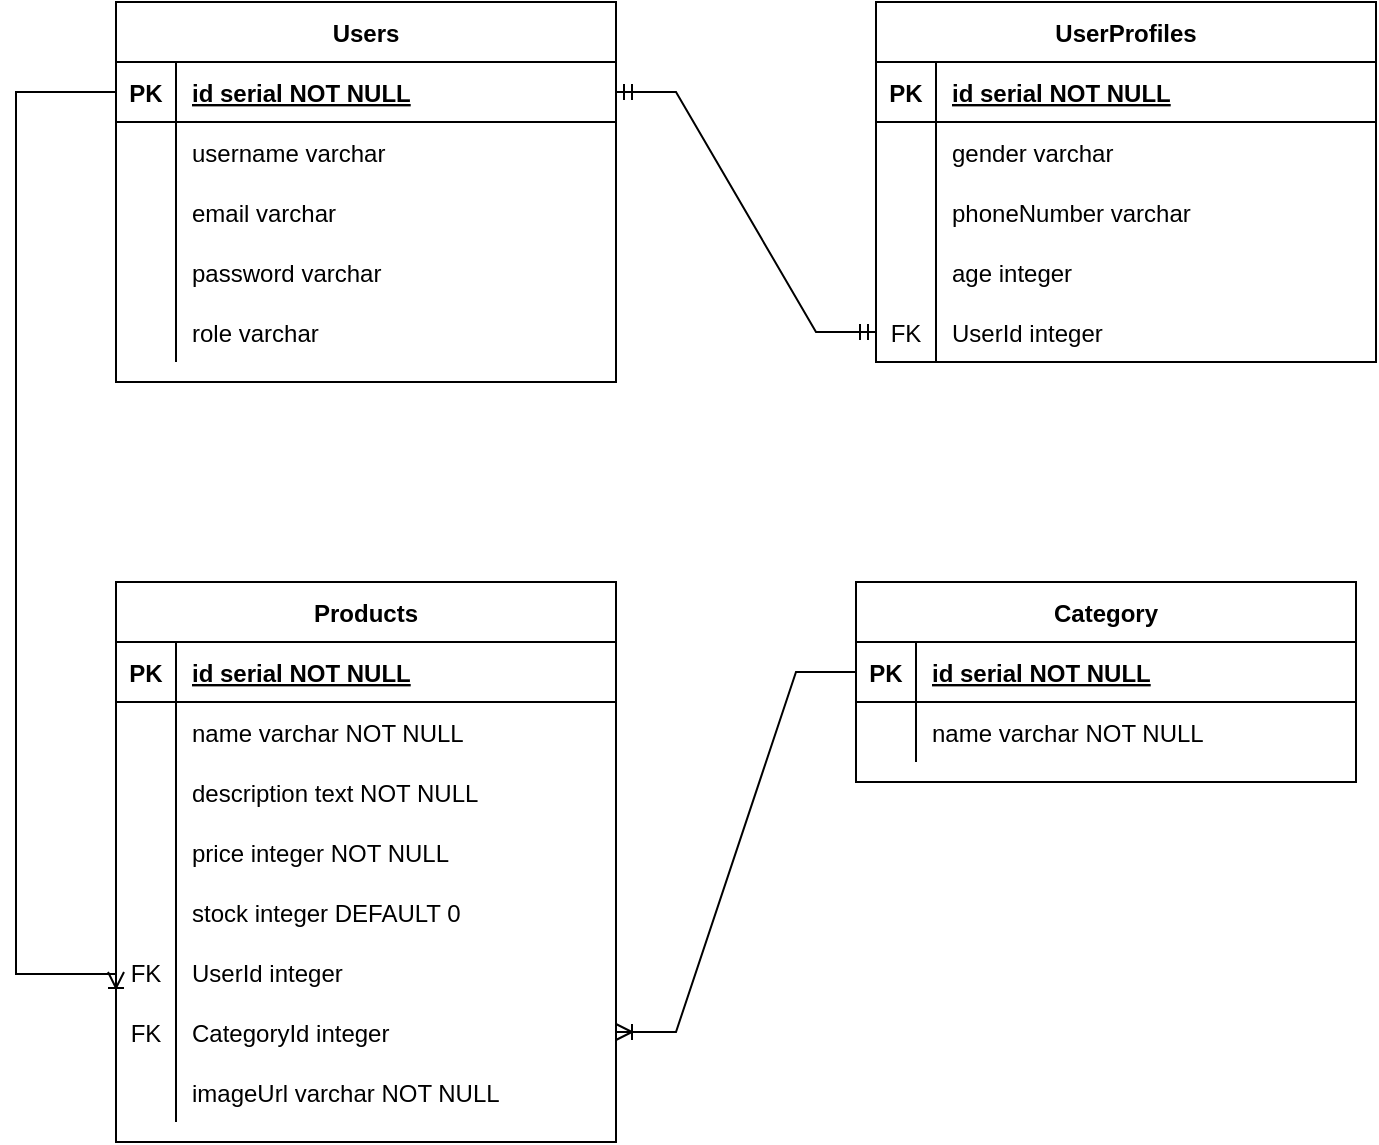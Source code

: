 <mxfile version="20.3.0" type="device"><diagram id="R2lEEEUBdFMjLlhIrx00" name="Page-1"><mxGraphModel dx="1377" dy="638" grid="1" gridSize="10" guides="1" tooltips="1" connect="1" arrows="1" fold="1" page="1" pageScale="1" pageWidth="850" pageHeight="1100" math="0" shadow="0" extFonts="Permanent Marker^https://fonts.googleapis.com/css?family=Permanent+Marker"><root><mxCell id="0"/><mxCell id="1" parent="0"/><mxCell id="C-vyLk0tnHw3VtMMgP7b-23" value="Users" style="shape=table;startSize=30;container=1;collapsible=1;childLayout=tableLayout;fixedRows=1;rowLines=0;fontStyle=1;align=center;resizeLast=1;" parent="1" vertex="1"><mxGeometry x="120" y="120" width="250" height="190" as="geometry"/></mxCell><mxCell id="C-vyLk0tnHw3VtMMgP7b-24" value="" style="shape=partialRectangle;collapsible=0;dropTarget=0;pointerEvents=0;fillColor=none;points=[[0,0.5],[1,0.5]];portConstraint=eastwest;top=0;left=0;right=0;bottom=1;" parent="C-vyLk0tnHw3VtMMgP7b-23" vertex="1"><mxGeometry y="30" width="250" height="30" as="geometry"/></mxCell><mxCell id="C-vyLk0tnHw3VtMMgP7b-25" value="PK" style="shape=partialRectangle;overflow=hidden;connectable=0;fillColor=none;top=0;left=0;bottom=0;right=0;fontStyle=1;" parent="C-vyLk0tnHw3VtMMgP7b-24" vertex="1"><mxGeometry width="30" height="30" as="geometry"><mxRectangle width="30" height="30" as="alternateBounds"/></mxGeometry></mxCell><mxCell id="C-vyLk0tnHw3VtMMgP7b-26" value="id serial NOT NULL " style="shape=partialRectangle;overflow=hidden;connectable=0;fillColor=none;top=0;left=0;bottom=0;right=0;align=left;spacingLeft=6;fontStyle=5;" parent="C-vyLk0tnHw3VtMMgP7b-24" vertex="1"><mxGeometry x="30" width="220" height="30" as="geometry"><mxRectangle width="220" height="30" as="alternateBounds"/></mxGeometry></mxCell><mxCell id="C-vyLk0tnHw3VtMMgP7b-27" value="" style="shape=partialRectangle;collapsible=0;dropTarget=0;pointerEvents=0;fillColor=none;points=[[0,0.5],[1,0.5]];portConstraint=eastwest;top=0;left=0;right=0;bottom=0;" parent="C-vyLk0tnHw3VtMMgP7b-23" vertex="1"><mxGeometry y="60" width="250" height="30" as="geometry"/></mxCell><mxCell id="C-vyLk0tnHw3VtMMgP7b-28" value="" style="shape=partialRectangle;overflow=hidden;connectable=0;fillColor=none;top=0;left=0;bottom=0;right=0;" parent="C-vyLk0tnHw3VtMMgP7b-27" vertex="1"><mxGeometry width="30" height="30" as="geometry"><mxRectangle width="30" height="30" as="alternateBounds"/></mxGeometry></mxCell><mxCell id="C-vyLk0tnHw3VtMMgP7b-29" value="username varchar" style="shape=partialRectangle;overflow=hidden;connectable=0;fillColor=none;top=0;left=0;bottom=0;right=0;align=left;spacingLeft=6;" parent="C-vyLk0tnHw3VtMMgP7b-27" vertex="1"><mxGeometry x="30" width="220" height="30" as="geometry"><mxRectangle width="220" height="30" as="alternateBounds"/></mxGeometry></mxCell><mxCell id="-gdocYgH8SQRp1aRCTGm-1" value="" style="shape=partialRectangle;collapsible=0;dropTarget=0;pointerEvents=0;fillColor=none;points=[[0,0.5],[1,0.5]];portConstraint=eastwest;top=0;left=0;right=0;bottom=0;" parent="C-vyLk0tnHw3VtMMgP7b-23" vertex="1"><mxGeometry y="90" width="250" height="30" as="geometry"/></mxCell><mxCell id="-gdocYgH8SQRp1aRCTGm-2" value="" style="shape=partialRectangle;overflow=hidden;connectable=0;fillColor=none;top=0;left=0;bottom=0;right=0;" parent="-gdocYgH8SQRp1aRCTGm-1" vertex="1"><mxGeometry width="30" height="30" as="geometry"><mxRectangle width="30" height="30" as="alternateBounds"/></mxGeometry></mxCell><mxCell id="-gdocYgH8SQRp1aRCTGm-3" value="email varchar" style="shape=partialRectangle;overflow=hidden;connectable=0;fillColor=none;top=0;left=0;bottom=0;right=0;align=left;spacingLeft=6;" parent="-gdocYgH8SQRp1aRCTGm-1" vertex="1"><mxGeometry x="30" width="220" height="30" as="geometry"><mxRectangle width="220" height="30" as="alternateBounds"/></mxGeometry></mxCell><mxCell id="-gdocYgH8SQRp1aRCTGm-4" value="" style="shape=partialRectangle;collapsible=0;dropTarget=0;pointerEvents=0;fillColor=none;points=[[0,0.5],[1,0.5]];portConstraint=eastwest;top=0;left=0;right=0;bottom=0;" parent="C-vyLk0tnHw3VtMMgP7b-23" vertex="1"><mxGeometry y="120" width="250" height="30" as="geometry"/></mxCell><mxCell id="-gdocYgH8SQRp1aRCTGm-5" value="" style="shape=partialRectangle;overflow=hidden;connectable=0;fillColor=none;top=0;left=0;bottom=0;right=0;" parent="-gdocYgH8SQRp1aRCTGm-4" vertex="1"><mxGeometry width="30" height="30" as="geometry"><mxRectangle width="30" height="30" as="alternateBounds"/></mxGeometry></mxCell><mxCell id="-gdocYgH8SQRp1aRCTGm-6" value="password varchar" style="shape=partialRectangle;overflow=hidden;connectable=0;fillColor=none;top=0;left=0;bottom=0;right=0;align=left;spacingLeft=6;" parent="-gdocYgH8SQRp1aRCTGm-4" vertex="1"><mxGeometry x="30" width="220" height="30" as="geometry"><mxRectangle width="220" height="30" as="alternateBounds"/></mxGeometry></mxCell><mxCell id="-gdocYgH8SQRp1aRCTGm-7" value="" style="shape=partialRectangle;collapsible=0;dropTarget=0;pointerEvents=0;fillColor=none;points=[[0,0.5],[1,0.5]];portConstraint=eastwest;top=0;left=0;right=0;bottom=0;" parent="C-vyLk0tnHw3VtMMgP7b-23" vertex="1"><mxGeometry y="150" width="250" height="30" as="geometry"/></mxCell><mxCell id="-gdocYgH8SQRp1aRCTGm-8" value="" style="shape=partialRectangle;overflow=hidden;connectable=0;fillColor=none;top=0;left=0;bottom=0;right=0;" parent="-gdocYgH8SQRp1aRCTGm-7" vertex="1"><mxGeometry width="30" height="30" as="geometry"><mxRectangle width="30" height="30" as="alternateBounds"/></mxGeometry></mxCell><mxCell id="-gdocYgH8SQRp1aRCTGm-9" value="role varchar" style="shape=partialRectangle;overflow=hidden;connectable=0;fillColor=none;top=0;left=0;bottom=0;right=0;align=left;spacingLeft=6;" parent="-gdocYgH8SQRp1aRCTGm-7" vertex="1"><mxGeometry x="30" width="220" height="30" as="geometry"><mxRectangle width="220" height="30" as="alternateBounds"/></mxGeometry></mxCell><mxCell id="-gdocYgH8SQRp1aRCTGm-10" value="UserProfiles" style="shape=table;startSize=30;container=1;collapsible=1;childLayout=tableLayout;fixedRows=1;rowLines=0;fontStyle=1;align=center;resizeLast=1;" parent="1" vertex="1"><mxGeometry x="500" y="120" width="250" height="180" as="geometry"/></mxCell><mxCell id="-gdocYgH8SQRp1aRCTGm-11" value="" style="shape=partialRectangle;collapsible=0;dropTarget=0;pointerEvents=0;fillColor=none;points=[[0,0.5],[1,0.5]];portConstraint=eastwest;top=0;left=0;right=0;bottom=1;" parent="-gdocYgH8SQRp1aRCTGm-10" vertex="1"><mxGeometry y="30" width="250" height="30" as="geometry"/></mxCell><mxCell id="-gdocYgH8SQRp1aRCTGm-12" value="PK" style="shape=partialRectangle;overflow=hidden;connectable=0;fillColor=none;top=0;left=0;bottom=0;right=0;fontStyle=1;" parent="-gdocYgH8SQRp1aRCTGm-11" vertex="1"><mxGeometry width="30" height="30" as="geometry"><mxRectangle width="30" height="30" as="alternateBounds"/></mxGeometry></mxCell><mxCell id="-gdocYgH8SQRp1aRCTGm-13" value="id serial NOT NULL " style="shape=partialRectangle;overflow=hidden;connectable=0;fillColor=none;top=0;left=0;bottom=0;right=0;align=left;spacingLeft=6;fontStyle=5;" parent="-gdocYgH8SQRp1aRCTGm-11" vertex="1"><mxGeometry x="30" width="220" height="30" as="geometry"><mxRectangle width="220" height="30" as="alternateBounds"/></mxGeometry></mxCell><mxCell id="-gdocYgH8SQRp1aRCTGm-14" value="" style="shape=partialRectangle;collapsible=0;dropTarget=0;pointerEvents=0;fillColor=none;points=[[0,0.5],[1,0.5]];portConstraint=eastwest;top=0;left=0;right=0;bottom=0;" parent="-gdocYgH8SQRp1aRCTGm-10" vertex="1"><mxGeometry y="60" width="250" height="30" as="geometry"/></mxCell><mxCell id="-gdocYgH8SQRp1aRCTGm-15" value="" style="shape=partialRectangle;overflow=hidden;connectable=0;fillColor=none;top=0;left=0;bottom=0;right=0;" parent="-gdocYgH8SQRp1aRCTGm-14" vertex="1"><mxGeometry width="30" height="30" as="geometry"><mxRectangle width="30" height="30" as="alternateBounds"/></mxGeometry></mxCell><mxCell id="-gdocYgH8SQRp1aRCTGm-16" value="gender varchar" style="shape=partialRectangle;overflow=hidden;connectable=0;fillColor=none;top=0;left=0;bottom=0;right=0;align=left;spacingLeft=6;" parent="-gdocYgH8SQRp1aRCTGm-14" vertex="1"><mxGeometry x="30" width="220" height="30" as="geometry"><mxRectangle width="220" height="30" as="alternateBounds"/></mxGeometry></mxCell><mxCell id="-gdocYgH8SQRp1aRCTGm-17" value="" style="shape=partialRectangle;collapsible=0;dropTarget=0;pointerEvents=0;fillColor=none;points=[[0,0.5],[1,0.5]];portConstraint=eastwest;top=0;left=0;right=0;bottom=0;" parent="-gdocYgH8SQRp1aRCTGm-10" vertex="1"><mxGeometry y="90" width="250" height="30" as="geometry"/></mxCell><mxCell id="-gdocYgH8SQRp1aRCTGm-18" value="" style="shape=partialRectangle;overflow=hidden;connectable=0;fillColor=none;top=0;left=0;bottom=0;right=0;" parent="-gdocYgH8SQRp1aRCTGm-17" vertex="1"><mxGeometry width="30" height="30" as="geometry"><mxRectangle width="30" height="30" as="alternateBounds"/></mxGeometry></mxCell><mxCell id="-gdocYgH8SQRp1aRCTGm-19" value="phoneNumber varchar" style="shape=partialRectangle;overflow=hidden;connectable=0;fillColor=none;top=0;left=0;bottom=0;right=0;align=left;spacingLeft=6;" parent="-gdocYgH8SQRp1aRCTGm-17" vertex="1"><mxGeometry x="30" width="220" height="30" as="geometry"><mxRectangle width="220" height="30" as="alternateBounds"/></mxGeometry></mxCell><mxCell id="-gdocYgH8SQRp1aRCTGm-45" value="" style="shape=partialRectangle;collapsible=0;dropTarget=0;pointerEvents=0;fillColor=none;points=[[0,0.5],[1,0.5]];portConstraint=eastwest;top=0;left=0;right=0;bottom=0;" parent="-gdocYgH8SQRp1aRCTGm-10" vertex="1"><mxGeometry y="120" width="250" height="30" as="geometry"/></mxCell><mxCell id="-gdocYgH8SQRp1aRCTGm-46" value="" style="shape=partialRectangle;overflow=hidden;connectable=0;fillColor=none;top=0;left=0;bottom=0;right=0;" parent="-gdocYgH8SQRp1aRCTGm-45" vertex="1"><mxGeometry width="30" height="30" as="geometry"><mxRectangle width="30" height="30" as="alternateBounds"/></mxGeometry></mxCell><mxCell id="-gdocYgH8SQRp1aRCTGm-47" value="age integer" style="shape=partialRectangle;overflow=hidden;connectable=0;fillColor=none;top=0;left=0;bottom=0;right=0;align=left;spacingLeft=6;" parent="-gdocYgH8SQRp1aRCTGm-45" vertex="1"><mxGeometry x="30" width="220" height="30" as="geometry"><mxRectangle width="220" height="30" as="alternateBounds"/></mxGeometry></mxCell><mxCell id="-gdocYgH8SQRp1aRCTGm-26" value="" style="shape=partialRectangle;collapsible=0;dropTarget=0;pointerEvents=0;fillColor=none;points=[[0,0.5],[1,0.5]];portConstraint=eastwest;top=0;left=0;right=0;bottom=0;" parent="-gdocYgH8SQRp1aRCTGm-10" vertex="1"><mxGeometry y="150" width="250" height="30" as="geometry"/></mxCell><mxCell id="-gdocYgH8SQRp1aRCTGm-27" value="FK" style="shape=partialRectangle;overflow=hidden;connectable=0;fillColor=none;top=0;left=0;bottom=0;right=0;" parent="-gdocYgH8SQRp1aRCTGm-26" vertex="1"><mxGeometry width="30" height="30" as="geometry"><mxRectangle width="30" height="30" as="alternateBounds"/></mxGeometry></mxCell><mxCell id="-gdocYgH8SQRp1aRCTGm-28" value="UserId integer" style="shape=partialRectangle;overflow=hidden;connectable=0;fillColor=none;top=0;left=0;bottom=0;right=0;align=left;spacingLeft=6;" parent="-gdocYgH8SQRp1aRCTGm-26" vertex="1"><mxGeometry x="30" width="220" height="30" as="geometry"><mxRectangle width="220" height="30" as="alternateBounds"/></mxGeometry></mxCell><mxCell id="-gdocYgH8SQRp1aRCTGm-29" value="Products" style="shape=table;startSize=30;container=1;collapsible=1;childLayout=tableLayout;fixedRows=1;rowLines=0;fontStyle=1;align=center;resizeLast=1;" parent="1" vertex="1"><mxGeometry x="120" y="410" width="250" height="280" as="geometry"/></mxCell><mxCell id="-gdocYgH8SQRp1aRCTGm-30" value="" style="shape=partialRectangle;collapsible=0;dropTarget=0;pointerEvents=0;fillColor=none;points=[[0,0.5],[1,0.5]];portConstraint=eastwest;top=0;left=0;right=0;bottom=1;" parent="-gdocYgH8SQRp1aRCTGm-29" vertex="1"><mxGeometry y="30" width="250" height="30" as="geometry"/></mxCell><mxCell id="-gdocYgH8SQRp1aRCTGm-31" value="PK" style="shape=partialRectangle;overflow=hidden;connectable=0;fillColor=none;top=0;left=0;bottom=0;right=0;fontStyle=1;" parent="-gdocYgH8SQRp1aRCTGm-30" vertex="1"><mxGeometry width="30" height="30" as="geometry"><mxRectangle width="30" height="30" as="alternateBounds"/></mxGeometry></mxCell><mxCell id="-gdocYgH8SQRp1aRCTGm-32" value="id serial NOT NULL " style="shape=partialRectangle;overflow=hidden;connectable=0;fillColor=none;top=0;left=0;bottom=0;right=0;align=left;spacingLeft=6;fontStyle=5;" parent="-gdocYgH8SQRp1aRCTGm-30" vertex="1"><mxGeometry x="30" width="220" height="30" as="geometry"><mxRectangle width="220" height="30" as="alternateBounds"/></mxGeometry></mxCell><mxCell id="-gdocYgH8SQRp1aRCTGm-33" value="" style="shape=partialRectangle;collapsible=0;dropTarget=0;pointerEvents=0;fillColor=none;points=[[0,0.5],[1,0.5]];portConstraint=eastwest;top=0;left=0;right=0;bottom=0;" parent="-gdocYgH8SQRp1aRCTGm-29" vertex="1"><mxGeometry y="60" width="250" height="30" as="geometry"/></mxCell><mxCell id="-gdocYgH8SQRp1aRCTGm-34" value="" style="shape=partialRectangle;overflow=hidden;connectable=0;fillColor=none;top=0;left=0;bottom=0;right=0;" parent="-gdocYgH8SQRp1aRCTGm-33" vertex="1"><mxGeometry width="30" height="30" as="geometry"><mxRectangle width="30" height="30" as="alternateBounds"/></mxGeometry></mxCell><mxCell id="-gdocYgH8SQRp1aRCTGm-35" value="name varchar NOT NULL" style="shape=partialRectangle;overflow=hidden;connectable=0;fillColor=none;top=0;left=0;bottom=0;right=0;align=left;spacingLeft=6;" parent="-gdocYgH8SQRp1aRCTGm-33" vertex="1"><mxGeometry x="30" width="220" height="30" as="geometry"><mxRectangle width="220" height="30" as="alternateBounds"/></mxGeometry></mxCell><mxCell id="-gdocYgH8SQRp1aRCTGm-48" value="" style="shape=partialRectangle;collapsible=0;dropTarget=0;pointerEvents=0;fillColor=none;points=[[0,0.5],[1,0.5]];portConstraint=eastwest;top=0;left=0;right=0;bottom=0;" parent="-gdocYgH8SQRp1aRCTGm-29" vertex="1"><mxGeometry y="90" width="250" height="30" as="geometry"/></mxCell><mxCell id="-gdocYgH8SQRp1aRCTGm-49" value="" style="shape=partialRectangle;overflow=hidden;connectable=0;fillColor=none;top=0;left=0;bottom=0;right=0;" parent="-gdocYgH8SQRp1aRCTGm-48" vertex="1"><mxGeometry width="30" height="30" as="geometry"><mxRectangle width="30" height="30" as="alternateBounds"/></mxGeometry></mxCell><mxCell id="-gdocYgH8SQRp1aRCTGm-50" value="description text NOT NULL" style="shape=partialRectangle;overflow=hidden;connectable=0;fillColor=none;top=0;left=0;bottom=0;right=0;align=left;spacingLeft=6;" parent="-gdocYgH8SQRp1aRCTGm-48" vertex="1"><mxGeometry x="30" width="220" height="30" as="geometry"><mxRectangle width="220" height="30" as="alternateBounds"/></mxGeometry></mxCell><mxCell id="-gdocYgH8SQRp1aRCTGm-36" value="" style="shape=partialRectangle;collapsible=0;dropTarget=0;pointerEvents=0;fillColor=none;points=[[0,0.5],[1,0.5]];portConstraint=eastwest;top=0;left=0;right=0;bottom=0;" parent="-gdocYgH8SQRp1aRCTGm-29" vertex="1"><mxGeometry y="120" width="250" height="30" as="geometry"/></mxCell><mxCell id="-gdocYgH8SQRp1aRCTGm-37" value="" style="shape=partialRectangle;overflow=hidden;connectable=0;fillColor=none;top=0;left=0;bottom=0;right=0;" parent="-gdocYgH8SQRp1aRCTGm-36" vertex="1"><mxGeometry width="30" height="30" as="geometry"><mxRectangle width="30" height="30" as="alternateBounds"/></mxGeometry></mxCell><mxCell id="-gdocYgH8SQRp1aRCTGm-38" value="price integer NOT NULL" style="shape=partialRectangle;overflow=hidden;connectable=0;fillColor=none;top=0;left=0;bottom=0;right=0;align=left;spacingLeft=6;" parent="-gdocYgH8SQRp1aRCTGm-36" vertex="1"><mxGeometry x="30" width="220" height="30" as="geometry"><mxRectangle width="220" height="30" as="alternateBounds"/></mxGeometry></mxCell><mxCell id="-gdocYgH8SQRp1aRCTGm-84" value="" style="shape=partialRectangle;collapsible=0;dropTarget=0;pointerEvents=0;fillColor=none;points=[[0,0.5],[1,0.5]];portConstraint=eastwest;top=0;left=0;right=0;bottom=0;" parent="-gdocYgH8SQRp1aRCTGm-29" vertex="1"><mxGeometry y="150" width="250" height="30" as="geometry"/></mxCell><mxCell id="-gdocYgH8SQRp1aRCTGm-85" value="" style="shape=partialRectangle;overflow=hidden;connectable=0;fillColor=none;top=0;left=0;bottom=0;right=0;" parent="-gdocYgH8SQRp1aRCTGm-84" vertex="1"><mxGeometry width="30" height="30" as="geometry"><mxRectangle width="30" height="30" as="alternateBounds"/></mxGeometry></mxCell><mxCell id="-gdocYgH8SQRp1aRCTGm-86" value="stock integer DEFAULT 0" style="shape=partialRectangle;overflow=hidden;connectable=0;fillColor=none;top=0;left=0;bottom=0;right=0;align=left;spacingLeft=6;" parent="-gdocYgH8SQRp1aRCTGm-84" vertex="1"><mxGeometry x="30" width="220" height="30" as="geometry"><mxRectangle width="220" height="30" as="alternateBounds"/></mxGeometry></mxCell><mxCell id="-gdocYgH8SQRp1aRCTGm-42" value="" style="shape=partialRectangle;collapsible=0;dropTarget=0;pointerEvents=0;fillColor=none;points=[[0,0.5],[1,0.5]];portConstraint=eastwest;top=0;left=0;right=0;bottom=0;" parent="-gdocYgH8SQRp1aRCTGm-29" vertex="1"><mxGeometry y="180" width="250" height="30" as="geometry"/></mxCell><mxCell id="-gdocYgH8SQRp1aRCTGm-43" value="FK" style="shape=partialRectangle;overflow=hidden;connectable=0;fillColor=none;top=0;left=0;bottom=0;right=0;" parent="-gdocYgH8SQRp1aRCTGm-42" vertex="1"><mxGeometry width="30" height="30" as="geometry"><mxRectangle width="30" height="30" as="alternateBounds"/></mxGeometry></mxCell><mxCell id="-gdocYgH8SQRp1aRCTGm-44" value="UserId integer" style="shape=partialRectangle;overflow=hidden;connectable=0;fillColor=none;top=0;left=0;bottom=0;right=0;align=left;spacingLeft=6;" parent="-gdocYgH8SQRp1aRCTGm-42" vertex="1"><mxGeometry x="30" width="220" height="30" as="geometry"><mxRectangle width="220" height="30" as="alternateBounds"/></mxGeometry></mxCell><mxCell id="-gdocYgH8SQRp1aRCTGm-76" value="" style="shape=partialRectangle;collapsible=0;dropTarget=0;pointerEvents=0;fillColor=none;points=[[0,0.5],[1,0.5]];portConstraint=eastwest;top=0;left=0;right=0;bottom=0;" parent="-gdocYgH8SQRp1aRCTGm-29" vertex="1"><mxGeometry y="210" width="250" height="30" as="geometry"/></mxCell><mxCell id="-gdocYgH8SQRp1aRCTGm-77" value="FK" style="shape=partialRectangle;overflow=hidden;connectable=0;fillColor=none;top=0;left=0;bottom=0;right=0;" parent="-gdocYgH8SQRp1aRCTGm-76" vertex="1"><mxGeometry width="30" height="30" as="geometry"><mxRectangle width="30" height="30" as="alternateBounds"/></mxGeometry></mxCell><mxCell id="-gdocYgH8SQRp1aRCTGm-78" value="CategoryId integer" style="shape=partialRectangle;overflow=hidden;connectable=0;fillColor=none;top=0;left=0;bottom=0;right=0;align=left;spacingLeft=6;" parent="-gdocYgH8SQRp1aRCTGm-76" vertex="1"><mxGeometry x="30" width="220" height="30" as="geometry"><mxRectangle width="220" height="30" as="alternateBounds"/></mxGeometry></mxCell><mxCell id="S9ydxFg7CgH8wybyUs7N-1" value="" style="shape=partialRectangle;collapsible=0;dropTarget=0;pointerEvents=0;fillColor=none;points=[[0,0.5],[1,0.5]];portConstraint=eastwest;top=0;left=0;right=0;bottom=0;" vertex="1" parent="-gdocYgH8SQRp1aRCTGm-29"><mxGeometry y="240" width="250" height="30" as="geometry"/></mxCell><mxCell id="S9ydxFg7CgH8wybyUs7N-2" value="" style="shape=partialRectangle;overflow=hidden;connectable=0;fillColor=none;top=0;left=0;bottom=0;right=0;" vertex="1" parent="S9ydxFg7CgH8wybyUs7N-1"><mxGeometry width="30" height="30" as="geometry"><mxRectangle width="30" height="30" as="alternateBounds"/></mxGeometry></mxCell><mxCell id="S9ydxFg7CgH8wybyUs7N-3" value="imageUrl varchar NOT NULL" style="shape=partialRectangle;overflow=hidden;connectable=0;fillColor=none;top=0;left=0;bottom=0;right=0;align=left;spacingLeft=6;" vertex="1" parent="S9ydxFg7CgH8wybyUs7N-1"><mxGeometry x="30" width="220" height="30" as="geometry"><mxRectangle width="220" height="30" as="alternateBounds"/></mxGeometry></mxCell><mxCell id="-gdocYgH8SQRp1aRCTGm-51" value="Category" style="shape=table;startSize=30;container=1;collapsible=1;childLayout=tableLayout;fixedRows=1;rowLines=0;fontStyle=1;align=center;resizeLast=1;" parent="1" vertex="1"><mxGeometry x="490" y="410" width="250" height="100" as="geometry"/></mxCell><mxCell id="-gdocYgH8SQRp1aRCTGm-52" value="" style="shape=partialRectangle;collapsible=0;dropTarget=0;pointerEvents=0;fillColor=none;points=[[0,0.5],[1,0.5]];portConstraint=eastwest;top=0;left=0;right=0;bottom=1;" parent="-gdocYgH8SQRp1aRCTGm-51" vertex="1"><mxGeometry y="30" width="250" height="30" as="geometry"/></mxCell><mxCell id="-gdocYgH8SQRp1aRCTGm-53" value="PK" style="shape=partialRectangle;overflow=hidden;connectable=0;fillColor=none;top=0;left=0;bottom=0;right=0;fontStyle=1;" parent="-gdocYgH8SQRp1aRCTGm-52" vertex="1"><mxGeometry width="30" height="30" as="geometry"><mxRectangle width="30" height="30" as="alternateBounds"/></mxGeometry></mxCell><mxCell id="-gdocYgH8SQRp1aRCTGm-54" value="id serial NOT NULL " style="shape=partialRectangle;overflow=hidden;connectable=0;fillColor=none;top=0;left=0;bottom=0;right=0;align=left;spacingLeft=6;fontStyle=5;" parent="-gdocYgH8SQRp1aRCTGm-52" vertex="1"><mxGeometry x="30" width="220" height="30" as="geometry"><mxRectangle width="220" height="30" as="alternateBounds"/></mxGeometry></mxCell><mxCell id="-gdocYgH8SQRp1aRCTGm-55" value="" style="shape=partialRectangle;collapsible=0;dropTarget=0;pointerEvents=0;fillColor=none;points=[[0,0.5],[1,0.5]];portConstraint=eastwest;top=0;left=0;right=0;bottom=0;" parent="-gdocYgH8SQRp1aRCTGm-51" vertex="1"><mxGeometry y="60" width="250" height="30" as="geometry"/></mxCell><mxCell id="-gdocYgH8SQRp1aRCTGm-56" value="" style="shape=partialRectangle;overflow=hidden;connectable=0;fillColor=none;top=0;left=0;bottom=0;right=0;" parent="-gdocYgH8SQRp1aRCTGm-55" vertex="1"><mxGeometry width="30" height="30" as="geometry"><mxRectangle width="30" height="30" as="alternateBounds"/></mxGeometry></mxCell><mxCell id="-gdocYgH8SQRp1aRCTGm-57" value="name varchar NOT NULL" style="shape=partialRectangle;overflow=hidden;connectable=0;fillColor=none;top=0;left=0;bottom=0;right=0;align=left;spacingLeft=6;" parent="-gdocYgH8SQRp1aRCTGm-55" vertex="1"><mxGeometry x="30" width="220" height="30" as="geometry"><mxRectangle width="220" height="30" as="alternateBounds"/></mxGeometry></mxCell><mxCell id="-gdocYgH8SQRp1aRCTGm-79" value="" style="edgeStyle=entityRelationEdgeStyle;fontSize=12;html=1;endArrow=ERmandOne;startArrow=ERmandOne;rounded=0;exitX=1;exitY=0.5;exitDx=0;exitDy=0;entryX=0;entryY=0.5;entryDx=0;entryDy=0;" parent="1" source="C-vyLk0tnHw3VtMMgP7b-24" target="-gdocYgH8SQRp1aRCTGm-26" edge="1"><mxGeometry width="100" height="100" relative="1" as="geometry"><mxPoint x="540" y="460" as="sourcePoint"/><mxPoint x="640" y="360" as="targetPoint"/></mxGeometry></mxCell><mxCell id="-gdocYgH8SQRp1aRCTGm-81" value="" style="edgeStyle=orthogonalEdgeStyle;fontSize=12;html=1;endArrow=ERoneToMany;rounded=0;entryX=0;entryY=0.5;entryDx=0;entryDy=0;exitX=0;exitY=0.5;exitDx=0;exitDy=0;" parent="1" source="C-vyLk0tnHw3VtMMgP7b-24" target="-gdocYgH8SQRp1aRCTGm-42" edge="1"><mxGeometry width="100" height="100" relative="1" as="geometry"><mxPoint x="80" y="340" as="sourcePoint"/><mxPoint x="640" y="360" as="targetPoint"/><Array as="points"><mxPoint x="70" y="165"/><mxPoint x="70" y="606"/></Array></mxGeometry></mxCell><mxCell id="-gdocYgH8SQRp1aRCTGm-83" value="" style="edgeStyle=entityRelationEdgeStyle;fontSize=12;html=1;endArrow=ERoneToMany;rounded=0;exitX=0;exitY=0.5;exitDx=0;exitDy=0;entryX=1;entryY=0.5;entryDx=0;entryDy=0;" parent="1" source="-gdocYgH8SQRp1aRCTGm-52" target="-gdocYgH8SQRp1aRCTGm-76" edge="1"><mxGeometry width="100" height="100" relative="1" as="geometry"><mxPoint x="540" y="460" as="sourcePoint"/><mxPoint x="640" y="360" as="targetPoint"/></mxGeometry></mxCell></root></mxGraphModel></diagram></mxfile>